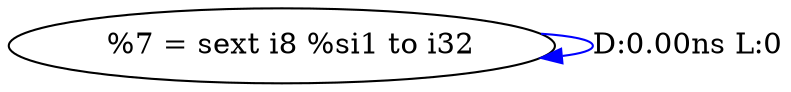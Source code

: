 digraph {
Node0x2b5f4e0[label="  %7 = sext i8 %si1 to i32"];
Node0x2b5f4e0 -> Node0x2b5f4e0[label="D:0.00ns L:0",color=blue];
}
